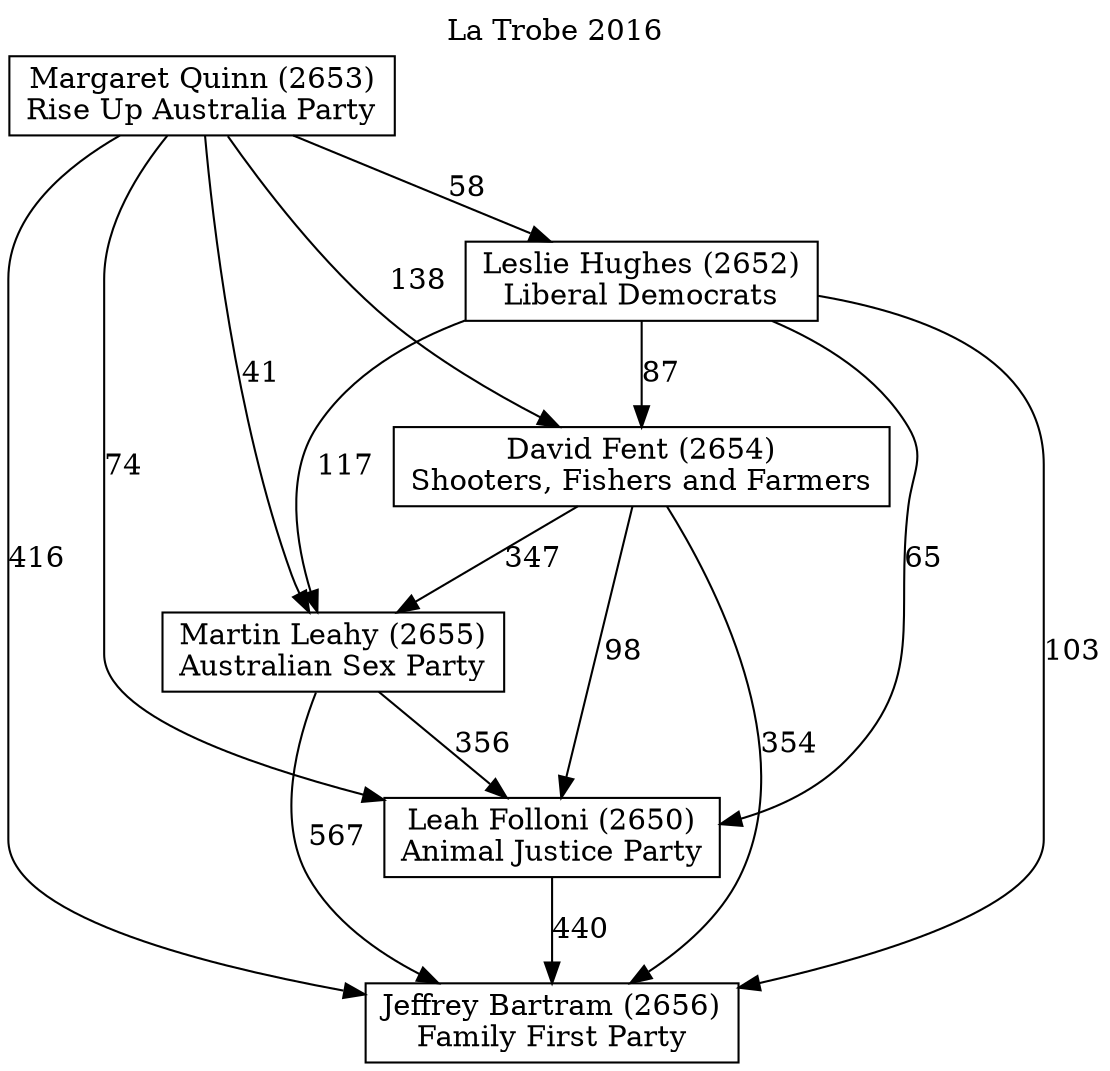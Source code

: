 // House preference flow
digraph "Jeffrey Bartram (2656)_La Trobe_2016" {
	graph [label="La Trobe 2016" labelloc=t mclimit=10]
	node [shape=box]
	"Jeffrey Bartram (2656)" [label="Jeffrey Bartram (2656)
Family First Party"]
	"Margaret Quinn (2653)" [label="Margaret Quinn (2653)
Rise Up Australia Party"]
	"Leslie Hughes (2652)" [label="Leslie Hughes (2652)
Liberal Democrats"]
	"David Fent (2654)" [label="David Fent (2654)
Shooters, Fishers and Farmers"]
	"Martin Leahy (2655)" [label="Martin Leahy (2655)
Australian Sex Party"]
	"Leah Folloni (2650)" [label="Leah Folloni (2650)
Animal Justice Party"]
	"Leslie Hughes (2652)" -> "Leah Folloni (2650)" [label=65]
	"Margaret Quinn (2653)" -> "Martin Leahy (2655)" [label=41]
	"David Fent (2654)" -> "Jeffrey Bartram (2656)" [label=354]
	"Margaret Quinn (2653)" -> "David Fent (2654)" [label=138]
	"Margaret Quinn (2653)" -> "Leslie Hughes (2652)" [label=58]
	"Leslie Hughes (2652)" -> "David Fent (2654)" [label=87]
	"Martin Leahy (2655)" -> "Jeffrey Bartram (2656)" [label=567]
	"Leah Folloni (2650)" -> "Jeffrey Bartram (2656)" [label=440]
	"Martin Leahy (2655)" -> "Leah Folloni (2650)" [label=356]
	"Margaret Quinn (2653)" -> "Leah Folloni (2650)" [label=74]
	"David Fent (2654)" -> "Martin Leahy (2655)" [label=347]
	"Leslie Hughes (2652)" -> "Martin Leahy (2655)" [label=117]
	"Margaret Quinn (2653)" -> "Jeffrey Bartram (2656)" [label=416]
	"David Fent (2654)" -> "Leah Folloni (2650)" [label=98]
	"Leslie Hughes (2652)" -> "Jeffrey Bartram (2656)" [label=103]
}
